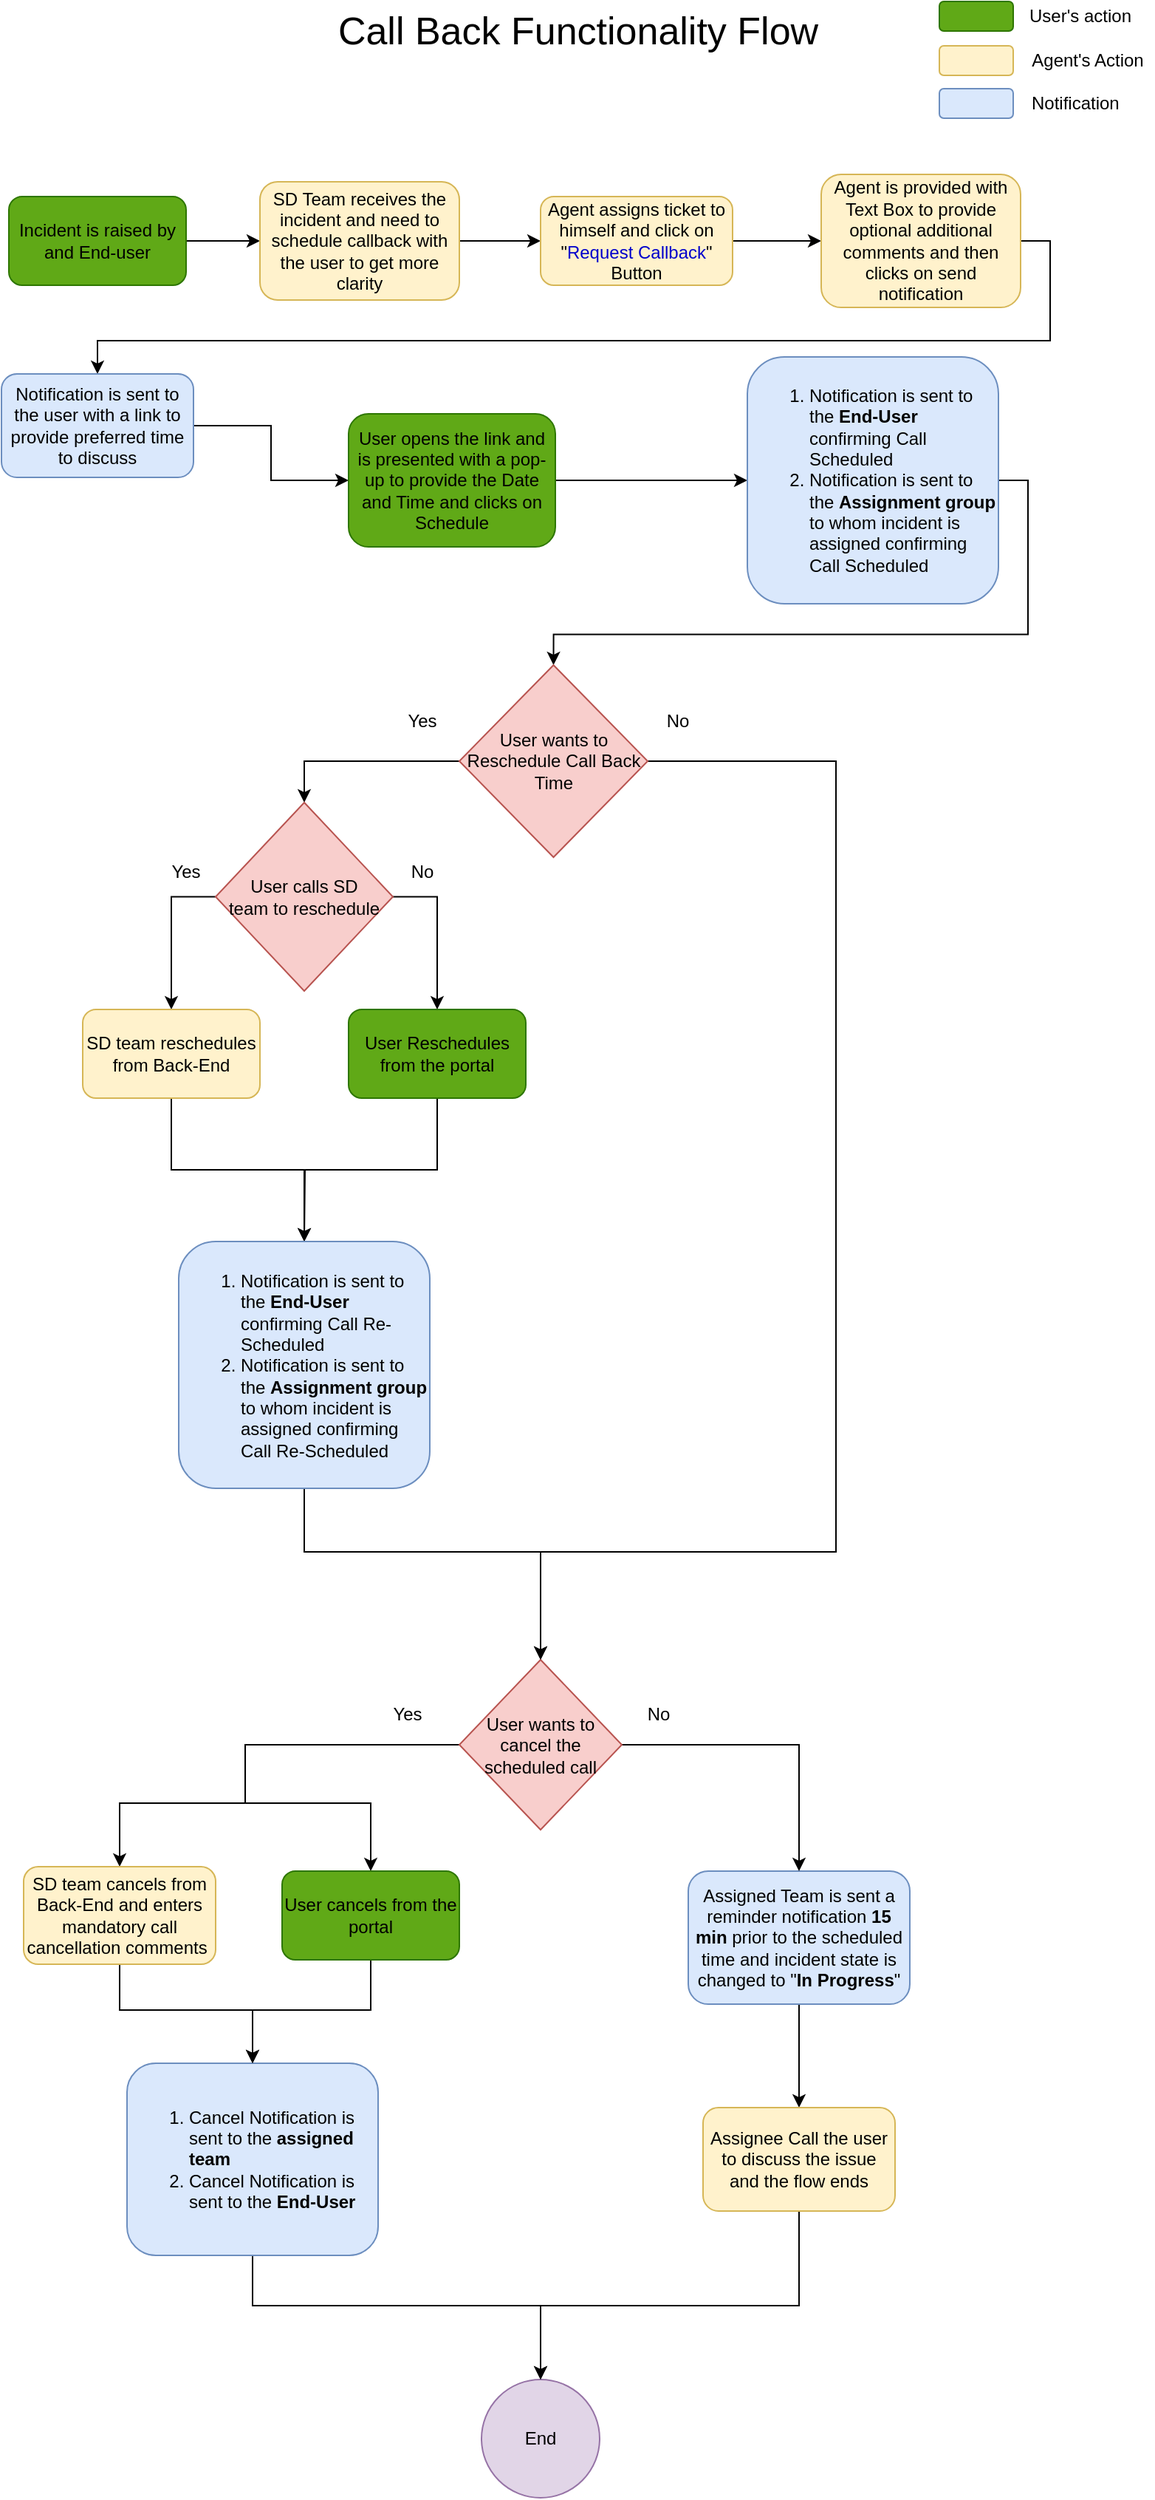 <mxfile version="13.3.2" type="github">
  <diagram id="URnzF8cNQarwy3RxTo23" name="Page-1">
    <mxGraphModel dx="782" dy="420" grid="1" gridSize="10" guides="1" tooltips="1" connect="1" arrows="1" fold="1" page="1" pageScale="1" pageWidth="850" pageHeight="1100" math="0" shadow="0">
      <root>
        <mxCell id="0" />
        <mxCell id="1" parent="0" />
        <mxCell id="07Lyat34599aeESPzMI--5" value="" style="edgeStyle=orthogonalEdgeStyle;rounded=0;orthogonalLoop=1;jettySize=auto;html=1;" parent="1" source="07Lyat34599aeESPzMI--1" target="07Lyat34599aeESPzMI--2" edge="1">
          <mxGeometry relative="1" as="geometry" />
        </mxCell>
        <mxCell id="07Lyat34599aeESPzMI--1" value="Incident is raised by and End-user" style="rounded=1;whiteSpace=wrap;html=1;fillColor=#60a917;strokeColor=#2D7600;fontColor=#000000;" parent="1" vertex="1">
          <mxGeometry x="40" y="153" width="120" height="60" as="geometry" />
        </mxCell>
        <mxCell id="07Lyat34599aeESPzMI--7" value="" style="edgeStyle=orthogonalEdgeStyle;rounded=0;orthogonalLoop=1;jettySize=auto;html=1;" parent="1" source="07Lyat34599aeESPzMI--2" target="07Lyat34599aeESPzMI--6" edge="1">
          <mxGeometry relative="1" as="geometry" />
        </mxCell>
        <mxCell id="07Lyat34599aeESPzMI--2" value="SD Team receives the incident and need to schedule callback with the user to get more clarity" style="rounded=1;whiteSpace=wrap;html=1;fillColor=#fff2cc;strokeColor=#d6b656;" parent="1" vertex="1">
          <mxGeometry x="210" y="143" width="135" height="80" as="geometry" />
        </mxCell>
        <mxCell id="07Lyat34599aeESPzMI--10" value="" style="edgeStyle=orthogonalEdgeStyle;rounded=0;orthogonalLoop=1;jettySize=auto;html=1;" parent="1" source="07Lyat34599aeESPzMI--6" target="07Lyat34599aeESPzMI--8" edge="1">
          <mxGeometry relative="1" as="geometry" />
        </mxCell>
        <mxCell id="07Lyat34599aeESPzMI--6" value="Agent assigns ticket to himself and click on &quot;&lt;font color=&quot;#0000cc&quot;&gt;Request Callback&lt;/font&gt;&quot; Button" style="rounded=1;whiteSpace=wrap;html=1;fillColor=#fff2cc;strokeColor=#d6b656;" parent="1" vertex="1">
          <mxGeometry x="400" y="153" width="130" height="60" as="geometry" />
        </mxCell>
        <mxCell id="07Lyat34599aeESPzMI--18" style="edgeStyle=orthogonalEdgeStyle;rounded=0;orthogonalLoop=1;jettySize=auto;html=1;exitX=1;exitY=0.5;exitDx=0;exitDy=0;" parent="1" source="07Lyat34599aeESPzMI--8" target="07Lyat34599aeESPzMI--14" edge="1">
          <mxGeometry relative="1" as="geometry" />
        </mxCell>
        <mxCell id="07Lyat34599aeESPzMI--8" value="Agent is provided with Text Box to provide optional additional comments and then clicks on send notification" style="rounded=1;whiteSpace=wrap;html=1;fillColor=#fff2cc;strokeColor=#d6b656;" parent="1" vertex="1">
          <mxGeometry x="590" y="138" width="135" height="90" as="geometry" />
        </mxCell>
        <mxCell id="07Lyat34599aeESPzMI--22" value="" style="edgeStyle=orthogonalEdgeStyle;rounded=0;orthogonalLoop=1;jettySize=auto;html=1;" parent="1" source="07Lyat34599aeESPzMI--14" target="07Lyat34599aeESPzMI--19" edge="1">
          <mxGeometry relative="1" as="geometry" />
        </mxCell>
        <mxCell id="07Lyat34599aeESPzMI--14" value="Notification is sent to the user with a link to provide preferred time to discuss" style="rounded=1;whiteSpace=wrap;html=1;fillColor=#dae8fc;strokeColor=#6c8ebf;" parent="1" vertex="1">
          <mxGeometry x="35" y="273" width="130" height="70" as="geometry" />
        </mxCell>
        <mxCell id="07Lyat34599aeESPzMI--30" style="edgeStyle=orthogonalEdgeStyle;rounded=0;orthogonalLoop=1;jettySize=auto;html=1;exitX=1;exitY=0.5;exitDx=0;exitDy=0;entryX=0;entryY=0.5;entryDx=0;entryDy=0;" parent="1" source="07Lyat34599aeESPzMI--19" target="07Lyat34599aeESPzMI--25" edge="1">
          <mxGeometry relative="1" as="geometry" />
        </mxCell>
        <mxCell id="07Lyat34599aeESPzMI--19" value="User opens the link and is presented with a pop-up to provide the Date and Time and clicks on Schedule" style="rounded=1;whiteSpace=wrap;html=1;fillColor=#60a917;strokeColor=#2D7600;fontColor=#000000;" parent="1" vertex="1">
          <mxGeometry x="270" y="300" width="140" height="90" as="geometry" />
        </mxCell>
        <mxCell id="GzO5yyBctKknzHyNoWKh-2" style="edgeStyle=orthogonalEdgeStyle;rounded=0;orthogonalLoop=1;jettySize=auto;html=1;exitX=1;exitY=0.5;exitDx=0;exitDy=0;entryX=0.5;entryY=0;entryDx=0;entryDy=0;fontColor=#000000;" parent="1" source="07Lyat34599aeESPzMI--25" target="07Lyat34599aeESPzMI--33" edge="1">
          <mxGeometry relative="1" as="geometry" />
        </mxCell>
        <mxCell id="07Lyat34599aeESPzMI--25" value="&lt;ol&gt;&lt;li&gt;Notification is sent to the &lt;b&gt;End-User&lt;/b&gt; confirming Call Scheduled&lt;/li&gt;&lt;li&gt;Notification is sent to the &lt;b&gt;Assignment group&lt;/b&gt; to whom incident is assigned confirming Call Scheduled&lt;br&gt;&lt;/li&gt;&lt;/ol&gt;" style="rounded=1;whiteSpace=wrap;html=1;fillColor=#dae8fc;strokeColor=#6c8ebf;align=left;" parent="1" vertex="1">
          <mxGeometry x="540" y="261.5" width="170" height="167" as="geometry" />
        </mxCell>
        <mxCell id="07Lyat34599aeESPzMI--60" style="edgeStyle=orthogonalEdgeStyle;rounded=0;orthogonalLoop=1;jettySize=auto;html=1;exitX=0;exitY=0.5;exitDx=0;exitDy=0;entryX=0.5;entryY=0;entryDx=0;entryDy=0;" parent="1" source="07Lyat34599aeESPzMI--33" target="07Lyat34599aeESPzMI--59" edge="1">
          <mxGeometry relative="1" as="geometry" />
        </mxCell>
        <mxCell id="GzO5yyBctKknzHyNoWKh-3" style="edgeStyle=orthogonalEdgeStyle;rounded=0;orthogonalLoop=1;jettySize=auto;html=1;exitX=1;exitY=0.5;exitDx=0;exitDy=0;entryX=0.5;entryY=0;entryDx=0;entryDy=0;fontColor=#000000;" parent="1" source="07Lyat34599aeESPzMI--33" target="07Lyat34599aeESPzMI--87" edge="1">
          <mxGeometry relative="1" as="geometry">
            <Array as="points">
              <mxPoint x="600" y="535" />
              <mxPoint x="600" y="1070" />
              <mxPoint x="400" y="1070" />
            </Array>
          </mxGeometry>
        </mxCell>
        <mxCell id="07Lyat34599aeESPzMI--33" value="User wants to Reschedule Call Back Time" style="rhombus;whiteSpace=wrap;html=1;fillColor=#f8cecc;strokeColor=#b85450;" parent="1" vertex="1">
          <mxGeometry x="345" y="470" width="127.5" height="130" as="geometry" />
        </mxCell>
        <mxCell id="07Lyat34599aeESPzMI--46" value="" style="edgeStyle=orthogonalEdgeStyle;rounded=0;orthogonalLoop=1;jettySize=auto;html=1;" parent="1" source="07Lyat34599aeESPzMI--37" target="07Lyat34599aeESPzMI--45" edge="1">
          <mxGeometry relative="1" as="geometry" />
        </mxCell>
        <mxCell id="07Lyat34599aeESPzMI--37" value="Assigned Team is sent a reminder notification &lt;b&gt;15 min &lt;/b&gt;prior to the scheduled time and incident state is changed to &quot;&lt;b&gt;In Progress&lt;/b&gt;&quot;" style="rounded=1;whiteSpace=wrap;html=1;fillColor=#dae8fc;strokeColor=#6c8ebf;" parent="1" vertex="1">
          <mxGeometry x="500" y="1286" width="150" height="90" as="geometry" />
        </mxCell>
        <mxCell id="07Lyat34599aeESPzMI--44" value="End" style="ellipse;whiteSpace=wrap;html=1;aspect=fixed;fillColor=#e1d5e7;strokeColor=#9673a6;" parent="1" vertex="1">
          <mxGeometry x="360" y="1630" width="80" height="80" as="geometry" />
        </mxCell>
        <mxCell id="07Lyat34599aeESPzMI--131" style="edgeStyle=orthogonalEdgeStyle;rounded=0;orthogonalLoop=1;jettySize=auto;html=1;exitX=0.5;exitY=1;exitDx=0;exitDy=0;entryX=0.5;entryY=0;entryDx=0;entryDy=0;" parent="1" source="07Lyat34599aeESPzMI--45" target="07Lyat34599aeESPzMI--44" edge="1">
          <mxGeometry relative="1" as="geometry">
            <Array as="points">
              <mxPoint x="575" y="1580" />
              <mxPoint x="400" y="1580" />
            </Array>
          </mxGeometry>
        </mxCell>
        <mxCell id="07Lyat34599aeESPzMI--45" value="Assignee Call the user to discuss the issue and the flow ends" style="rounded=1;whiteSpace=wrap;html=1;fillColor=#fff2cc;strokeColor=#d6b656;" parent="1" vertex="1">
          <mxGeometry x="510" y="1446" width="130" height="70" as="geometry" />
        </mxCell>
        <mxCell id="07Lyat34599aeESPzMI--56" value="No" style="text;html=1;strokeColor=none;fillColor=none;align=center;verticalAlign=middle;whiteSpace=wrap;rounded=0;" parent="1" vertex="1">
          <mxGeometry x="300" y="595" width="40" height="30" as="geometry" />
        </mxCell>
        <mxCell id="07Lyat34599aeESPzMI--62" style="edgeStyle=orthogonalEdgeStyle;rounded=0;orthogonalLoop=1;jettySize=auto;html=1;exitX=0;exitY=0.5;exitDx=0;exitDy=0;entryX=0.5;entryY=0;entryDx=0;entryDy=0;" parent="1" source="07Lyat34599aeESPzMI--59" target="07Lyat34599aeESPzMI--61" edge="1">
          <mxGeometry relative="1" as="geometry" />
        </mxCell>
        <mxCell id="07Lyat34599aeESPzMI--77" style="edgeStyle=orthogonalEdgeStyle;rounded=0;orthogonalLoop=1;jettySize=auto;html=1;exitX=1;exitY=0.5;exitDx=0;exitDy=0;entryX=0.5;entryY=0;entryDx=0;entryDy=0;" parent="1" source="07Lyat34599aeESPzMI--59" target="07Lyat34599aeESPzMI--76" edge="1">
          <mxGeometry relative="1" as="geometry" />
        </mxCell>
        <mxCell id="07Lyat34599aeESPzMI--59" value="User calls SD &lt;br&gt;team to reschedule" style="rhombus;whiteSpace=wrap;html=1;fillColor=#f8cecc;strokeColor=#b85450;" parent="1" vertex="1">
          <mxGeometry x="180" y="563" width="120" height="127.5" as="geometry" />
        </mxCell>
        <mxCell id="GzO5yyBctKknzHyNoWKh-5" style="edgeStyle=orthogonalEdgeStyle;rounded=0;orthogonalLoop=1;jettySize=auto;html=1;exitX=0.5;exitY=1;exitDx=0;exitDy=0;entryX=0.5;entryY=0;entryDx=0;entryDy=0;fontColor=#000000;" parent="1" source="07Lyat34599aeESPzMI--61" target="GzO5yyBctKknzHyNoWKh-4" edge="1">
          <mxGeometry relative="1" as="geometry" />
        </mxCell>
        <mxCell id="07Lyat34599aeESPzMI--61" value="SD team reschedules from Back-End" style="rounded=1;whiteSpace=wrap;html=1;fillColor=#fff2cc;strokeColor=#d6b656;" parent="1" vertex="1">
          <mxGeometry x="90" y="703" width="120" height="60" as="geometry" />
        </mxCell>
        <mxCell id="07Lyat34599aeESPzMI--74" value="Yes" style="text;html=1;strokeColor=none;fillColor=none;align=center;verticalAlign=middle;whiteSpace=wrap;rounded=0;" parent="1" vertex="1">
          <mxGeometry x="300" y="498" width="40" height="20" as="geometry" />
        </mxCell>
        <mxCell id="GzO5yyBctKknzHyNoWKh-6" style="edgeStyle=orthogonalEdgeStyle;rounded=0;orthogonalLoop=1;jettySize=auto;html=1;exitX=0.5;exitY=1;exitDx=0;exitDy=0;fontColor=#000000;" parent="1" source="07Lyat34599aeESPzMI--76" edge="1">
          <mxGeometry relative="1" as="geometry">
            <mxPoint x="240" y="860" as="targetPoint" />
          </mxGeometry>
        </mxCell>
        <mxCell id="07Lyat34599aeESPzMI--76" value="User Reschedules from the portal" style="rounded=1;whiteSpace=wrap;html=1;fillColor=#60a917;strokeColor=#2D7600;fontColor=#000000;" parent="1" vertex="1">
          <mxGeometry x="270" y="703" width="120" height="60" as="geometry" />
        </mxCell>
        <mxCell id="07Lyat34599aeESPzMI--97" style="edgeStyle=orthogonalEdgeStyle;rounded=0;orthogonalLoop=1;jettySize=auto;html=1;exitX=1;exitY=0.5;exitDx=0;exitDy=0;entryX=0.5;entryY=0;entryDx=0;entryDy=0;" parent="1" source="07Lyat34599aeESPzMI--87" target="07Lyat34599aeESPzMI--37" edge="1">
          <mxGeometry relative="1" as="geometry" />
        </mxCell>
        <mxCell id="07Lyat34599aeESPzMI--125" style="edgeStyle=orthogonalEdgeStyle;rounded=0;orthogonalLoop=1;jettySize=auto;html=1;exitX=0;exitY=0.5;exitDx=0;exitDy=0;entryX=0.5;entryY=0;entryDx=0;entryDy=0;" parent="1" source="07Lyat34599aeESPzMI--87" target="07Lyat34599aeESPzMI--122" edge="1">
          <mxGeometry relative="1" as="geometry">
            <Array as="points">
              <mxPoint x="200" y="1200" />
              <mxPoint x="200" y="1240" />
              <mxPoint x="115" y="1240" />
            </Array>
          </mxGeometry>
        </mxCell>
        <mxCell id="07Lyat34599aeESPzMI--127" style="edgeStyle=orthogonalEdgeStyle;rounded=0;orthogonalLoop=1;jettySize=auto;html=1;exitX=0;exitY=0.5;exitDx=0;exitDy=0;entryX=0.5;entryY=0;entryDx=0;entryDy=0;" parent="1" source="07Lyat34599aeESPzMI--87" target="07Lyat34599aeESPzMI--123" edge="1">
          <mxGeometry relative="1" as="geometry">
            <Array as="points">
              <mxPoint x="200" y="1200" />
              <mxPoint x="200" y="1240" />
              <mxPoint x="285" y="1240" />
            </Array>
          </mxGeometry>
        </mxCell>
        <mxCell id="07Lyat34599aeESPzMI--87" value="User wants to cancel the scheduled call" style="rhombus;whiteSpace=wrap;html=1;fillColor=#f8cecc;strokeColor=#b85450;" parent="1" vertex="1">
          <mxGeometry x="345" y="1143" width="110" height="115" as="geometry" />
        </mxCell>
        <mxCell id="GzO5yyBctKknzHyNoWKh-8" style="edgeStyle=orthogonalEdgeStyle;rounded=0;orthogonalLoop=1;jettySize=auto;html=1;exitX=0.5;exitY=1;exitDx=0;exitDy=0;fontColor=#000000;" parent="1" source="07Lyat34599aeESPzMI--98" edge="1">
          <mxGeometry relative="1" as="geometry">
            <mxPoint x="400" y="1630" as="targetPoint" />
            <Array as="points">
              <mxPoint x="205" y="1580" />
              <mxPoint x="400" y="1580" />
            </Array>
          </mxGeometry>
        </mxCell>
        <mxCell id="07Lyat34599aeESPzMI--98" value="&lt;ol&gt;&lt;li&gt;Cancel Notification is sent to the &lt;b&gt;assigned team&lt;/b&gt;&lt;/li&gt;&lt;li&gt;Cancel Notification is sent to the &lt;b&gt;End-User&lt;/b&gt;&lt;br&gt;&lt;/li&gt;&lt;/ol&gt;" style="rounded=1;whiteSpace=wrap;html=1;fillColor=#dae8fc;strokeColor=#6c8ebf;align=left;" parent="1" vertex="1">
          <mxGeometry x="120" y="1416" width="170" height="130" as="geometry" />
        </mxCell>
        <mxCell id="07Lyat34599aeESPzMI--105" value="" style="rounded=1;whiteSpace=wrap;html=1;fillColor=#60a917;strokeColor=#2D7600;fontColor=#ffffff;" parent="1" vertex="1">
          <mxGeometry x="670" y="21" width="50" height="20" as="geometry" />
        </mxCell>
        <mxCell id="07Lyat34599aeESPzMI--107" value="User&#39;s action" style="text;html=1;align=center;verticalAlign=middle;resizable=0;points=[];autosize=1;" parent="1" vertex="1">
          <mxGeometry x="725" y="21" width="80" height="20" as="geometry" />
        </mxCell>
        <mxCell id="07Lyat34599aeESPzMI--110" value="" style="rounded=1;whiteSpace=wrap;html=1;fillColor=#fff2cc;strokeColor=#d6b656;" parent="1" vertex="1">
          <mxGeometry x="670" y="51" width="50" height="20" as="geometry" />
        </mxCell>
        <mxCell id="07Lyat34599aeESPzMI--113" value="Agent&#39;s Action" style="text;html=1;align=center;verticalAlign=middle;resizable=0;points=[];autosize=1;" parent="1" vertex="1">
          <mxGeometry x="725" y="51" width="90" height="20" as="geometry" />
        </mxCell>
        <mxCell id="07Lyat34599aeESPzMI--114" value="" style="rounded=1;whiteSpace=wrap;html=1;fillColor=#dae8fc;strokeColor=#6c8ebf;" parent="1" vertex="1">
          <mxGeometry x="670" y="80" width="50" height="20" as="geometry" />
        </mxCell>
        <mxCell id="07Lyat34599aeESPzMI--115" value="&amp;nbsp;Notification" style="text;html=1;align=center;verticalAlign=middle;resizable=0;points=[];autosize=1;" parent="1" vertex="1">
          <mxGeometry x="720" y="80" width="80" height="20" as="geometry" />
        </mxCell>
        <mxCell id="07Lyat34599aeESPzMI--116" value="&lt;font style=&quot;font-size: 26px&quot;&gt;Call Back Functionality Flow&lt;/font&gt;" style="text;html=1;strokeColor=none;fillColor=none;align=center;verticalAlign=middle;whiteSpace=wrap;rounded=0;" parent="1" vertex="1">
          <mxGeometry x="253" y="31" width="345" height="20" as="geometry" />
        </mxCell>
        <mxCell id="07Lyat34599aeESPzMI--119" value="No" style="text;html=1;strokeColor=none;fillColor=none;align=center;verticalAlign=middle;whiteSpace=wrap;rounded=0;" parent="1" vertex="1">
          <mxGeometry x="460" y="1170" width="40" height="20" as="geometry" />
        </mxCell>
        <mxCell id="07Lyat34599aeESPzMI--121" value="Yes" style="text;html=1;strokeColor=none;fillColor=none;align=center;verticalAlign=middle;whiteSpace=wrap;rounded=0;" parent="1" vertex="1">
          <mxGeometry x="290" y="1170" width="40" height="20" as="geometry" />
        </mxCell>
        <mxCell id="07Lyat34599aeESPzMI--132" style="edgeStyle=orthogonalEdgeStyle;rounded=0;orthogonalLoop=1;jettySize=auto;html=1;exitX=0.5;exitY=1;exitDx=0;exitDy=0;entryX=0.5;entryY=0;entryDx=0;entryDy=0;" parent="1" source="07Lyat34599aeESPzMI--122" target="07Lyat34599aeESPzMI--98" edge="1">
          <mxGeometry relative="1" as="geometry">
            <Array as="points">
              <mxPoint x="115" y="1380" />
              <mxPoint x="205" y="1380" />
            </Array>
          </mxGeometry>
        </mxCell>
        <mxCell id="07Lyat34599aeESPzMI--122" value="SD team cancels from Back-End and enters mandatory call cancellation comments&amp;nbsp;" style="rounded=1;whiteSpace=wrap;html=1;fillColor=#fff2cc;strokeColor=#d6b656;" parent="1" vertex="1">
          <mxGeometry x="50" y="1283" width="130" height="66" as="geometry" />
        </mxCell>
        <mxCell id="07Lyat34599aeESPzMI--134" style="edgeStyle=orthogonalEdgeStyle;rounded=0;orthogonalLoop=1;jettySize=auto;html=1;exitX=0.5;exitY=1;exitDx=0;exitDy=0;entryX=0.5;entryY=0;entryDx=0;entryDy=0;" parent="1" source="07Lyat34599aeESPzMI--123" target="07Lyat34599aeESPzMI--98" edge="1">
          <mxGeometry relative="1" as="geometry">
            <Array as="points">
              <mxPoint x="285" y="1380" />
              <mxPoint x="205" y="1380" />
            </Array>
          </mxGeometry>
        </mxCell>
        <mxCell id="07Lyat34599aeESPzMI--123" value="User cancels from the portal" style="rounded=1;whiteSpace=wrap;html=1;fillColor=#60a917;strokeColor=#2D7600;fontColor=#000000;" parent="1" vertex="1">
          <mxGeometry x="225" y="1286" width="120" height="60" as="geometry" />
        </mxCell>
        <mxCell id="GzO5yyBctKknzHyNoWKh-7" style="edgeStyle=orthogonalEdgeStyle;rounded=0;orthogonalLoop=1;jettySize=auto;html=1;exitX=0.5;exitY=1;exitDx=0;exitDy=0;entryX=0.5;entryY=0;entryDx=0;entryDy=0;fontColor=#000000;" parent="1" source="GzO5yyBctKknzHyNoWKh-4" target="07Lyat34599aeESPzMI--87" edge="1">
          <mxGeometry relative="1" as="geometry">
            <Array as="points">
              <mxPoint x="240" y="1070" />
              <mxPoint x="400" y="1070" />
            </Array>
          </mxGeometry>
        </mxCell>
        <mxCell id="GzO5yyBctKknzHyNoWKh-4" value="&lt;ol&gt;&lt;li&gt;Notification is sent to the &lt;b&gt;End-User&lt;/b&gt; confirming Call Re-Scheduled&lt;/li&gt;&lt;li&gt;Notification is sent to the &lt;b&gt;Assignment group&lt;/b&gt; to whom incident is assigned confirming Call Re-Scheduled&lt;br&gt;&lt;/li&gt;&lt;/ol&gt;" style="rounded=1;whiteSpace=wrap;html=1;fillColor=#dae8fc;strokeColor=#6c8ebf;align=left;" parent="1" vertex="1">
          <mxGeometry x="155" y="860" width="170" height="167" as="geometry" />
        </mxCell>
        <mxCell id="-sk5pCfOeck6p0krI0Lk-1" value="Yes" style="text;html=1;strokeColor=none;fillColor=none;align=center;verticalAlign=middle;whiteSpace=wrap;rounded=0;" parent="1" vertex="1">
          <mxGeometry x="140" y="600" width="40" height="20" as="geometry" />
        </mxCell>
        <mxCell id="xVFqDieORm4lEHg3_NpE-1" value="No" style="text;html=1;strokeColor=none;fillColor=none;align=center;verticalAlign=middle;whiteSpace=wrap;rounded=0;" vertex="1" parent="1">
          <mxGeometry x="472.5" y="493" width="40" height="30" as="geometry" />
        </mxCell>
      </root>
    </mxGraphModel>
  </diagram>
</mxfile>
